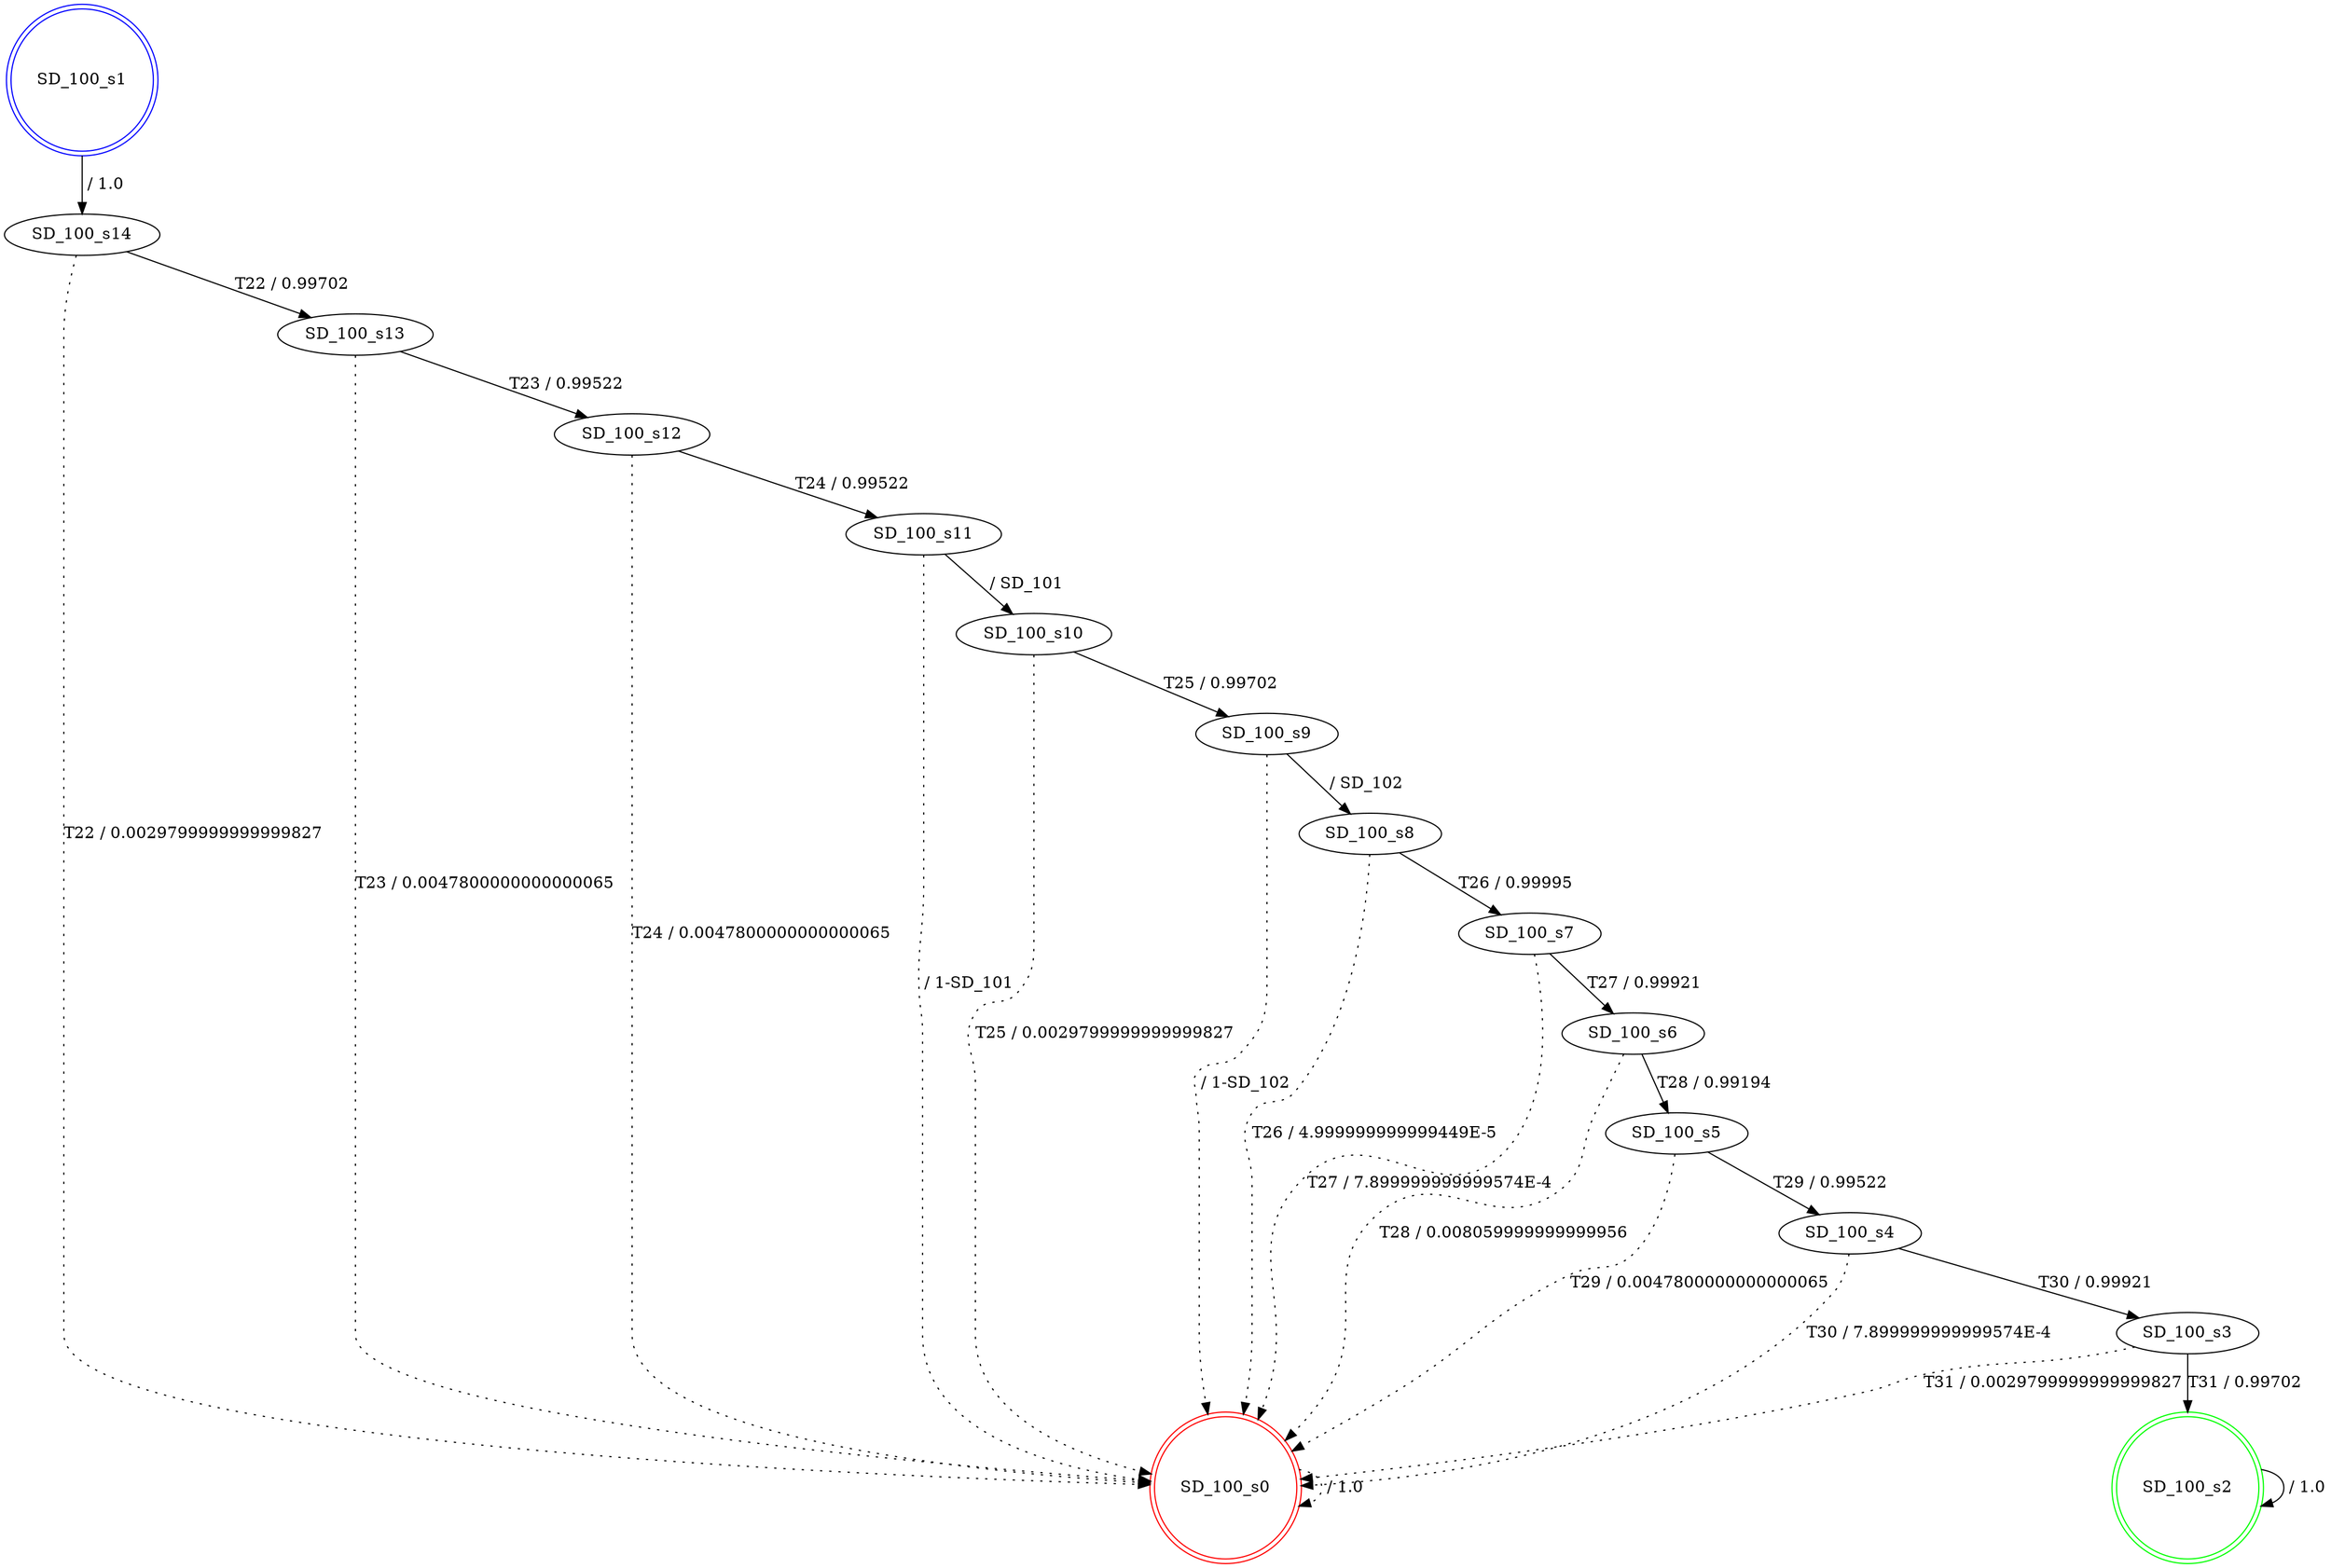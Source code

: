 digraph graphname {
SD_100_s0 [label="SD_100_s0",color=red,shape=doublecircle ];
SD_100_s1 [label="SD_100_s1",color=blue,shape=doublecircle ];
SD_100_s2 [label="SD_100_s2",color=green,shape=doublecircle ];
SD_100_s3 [label="SD_100_s3" ];
SD_100_s4 [label="SD_100_s4" ];
SD_100_s5 [label="SD_100_s5" ];
SD_100_s6 [label="SD_100_s6" ];
SD_100_s7 [label="SD_100_s7" ];
SD_100_s8 [label="SD_100_s8" ];
SD_100_s9 [label="SD_100_s9" ];
SD_100_s10 [label="SD_100_s10" ];
SD_100_s11 [label="SD_100_s11" ];
SD_100_s12 [label="SD_100_s12" ];
SD_100_s13 [label="SD_100_s13" ];
SD_100_s14 [label="SD_100_s14" ];
SD_100_s0 -> SD_100_s0 [label=" / 1.0", style=dotted];
SD_100_s1 -> SD_100_s14 [label=" / 1.0"];
SD_100_s2 -> SD_100_s2 [label=" / 1.0"];
SD_100_s3 -> SD_100_s2 [label="T31 / 0.99702"];
SD_100_s3 -> SD_100_s0 [label="T31 / 0.0029799999999999827", style=dotted];
SD_100_s4 -> SD_100_s3 [label="T30 / 0.99921"];
SD_100_s4 -> SD_100_s0 [label="T30 / 7.899999999999574E-4", style=dotted];
SD_100_s5 -> SD_100_s4 [label="T29 / 0.99522"];
SD_100_s5 -> SD_100_s0 [label="T29 / 0.0047800000000000065", style=dotted];
SD_100_s6 -> SD_100_s5 [label="T28 / 0.99194"];
SD_100_s6 -> SD_100_s0 [label="T28 / 0.008059999999999956", style=dotted];
SD_100_s7 -> SD_100_s6 [label="T27 / 0.99921"];
SD_100_s7 -> SD_100_s0 [label="T27 / 7.899999999999574E-4", style=dotted];
SD_100_s8 -> SD_100_s7 [label="T26 / 0.99995"];
SD_100_s8 -> SD_100_s0 [label="T26 / 4.999999999999449E-5", style=dotted];
SD_100_s9 -> SD_100_s8 [label=" / SD_102"];
SD_100_s9 -> SD_100_s0 [label=" / 1-SD_102", style=dotted];
SD_100_s10 -> SD_100_s9 [label="T25 / 0.99702"];
SD_100_s10 -> SD_100_s0 [label="T25 / 0.0029799999999999827", style=dotted];
SD_100_s11 -> SD_100_s10 [label=" / SD_101"];
SD_100_s11 -> SD_100_s0 [label=" / 1-SD_101", style=dotted];
SD_100_s12 -> SD_100_s11 [label="T24 / 0.99522"];
SD_100_s12 -> SD_100_s0 [label="T24 / 0.0047800000000000065", style=dotted];
SD_100_s13 -> SD_100_s12 [label="T23 / 0.99522"];
SD_100_s13 -> SD_100_s0 [label="T23 / 0.0047800000000000065", style=dotted];
SD_100_s14 -> SD_100_s13 [label="T22 / 0.99702"];
SD_100_s14 -> SD_100_s0 [label="T22 / 0.0029799999999999827", style=dotted];
}